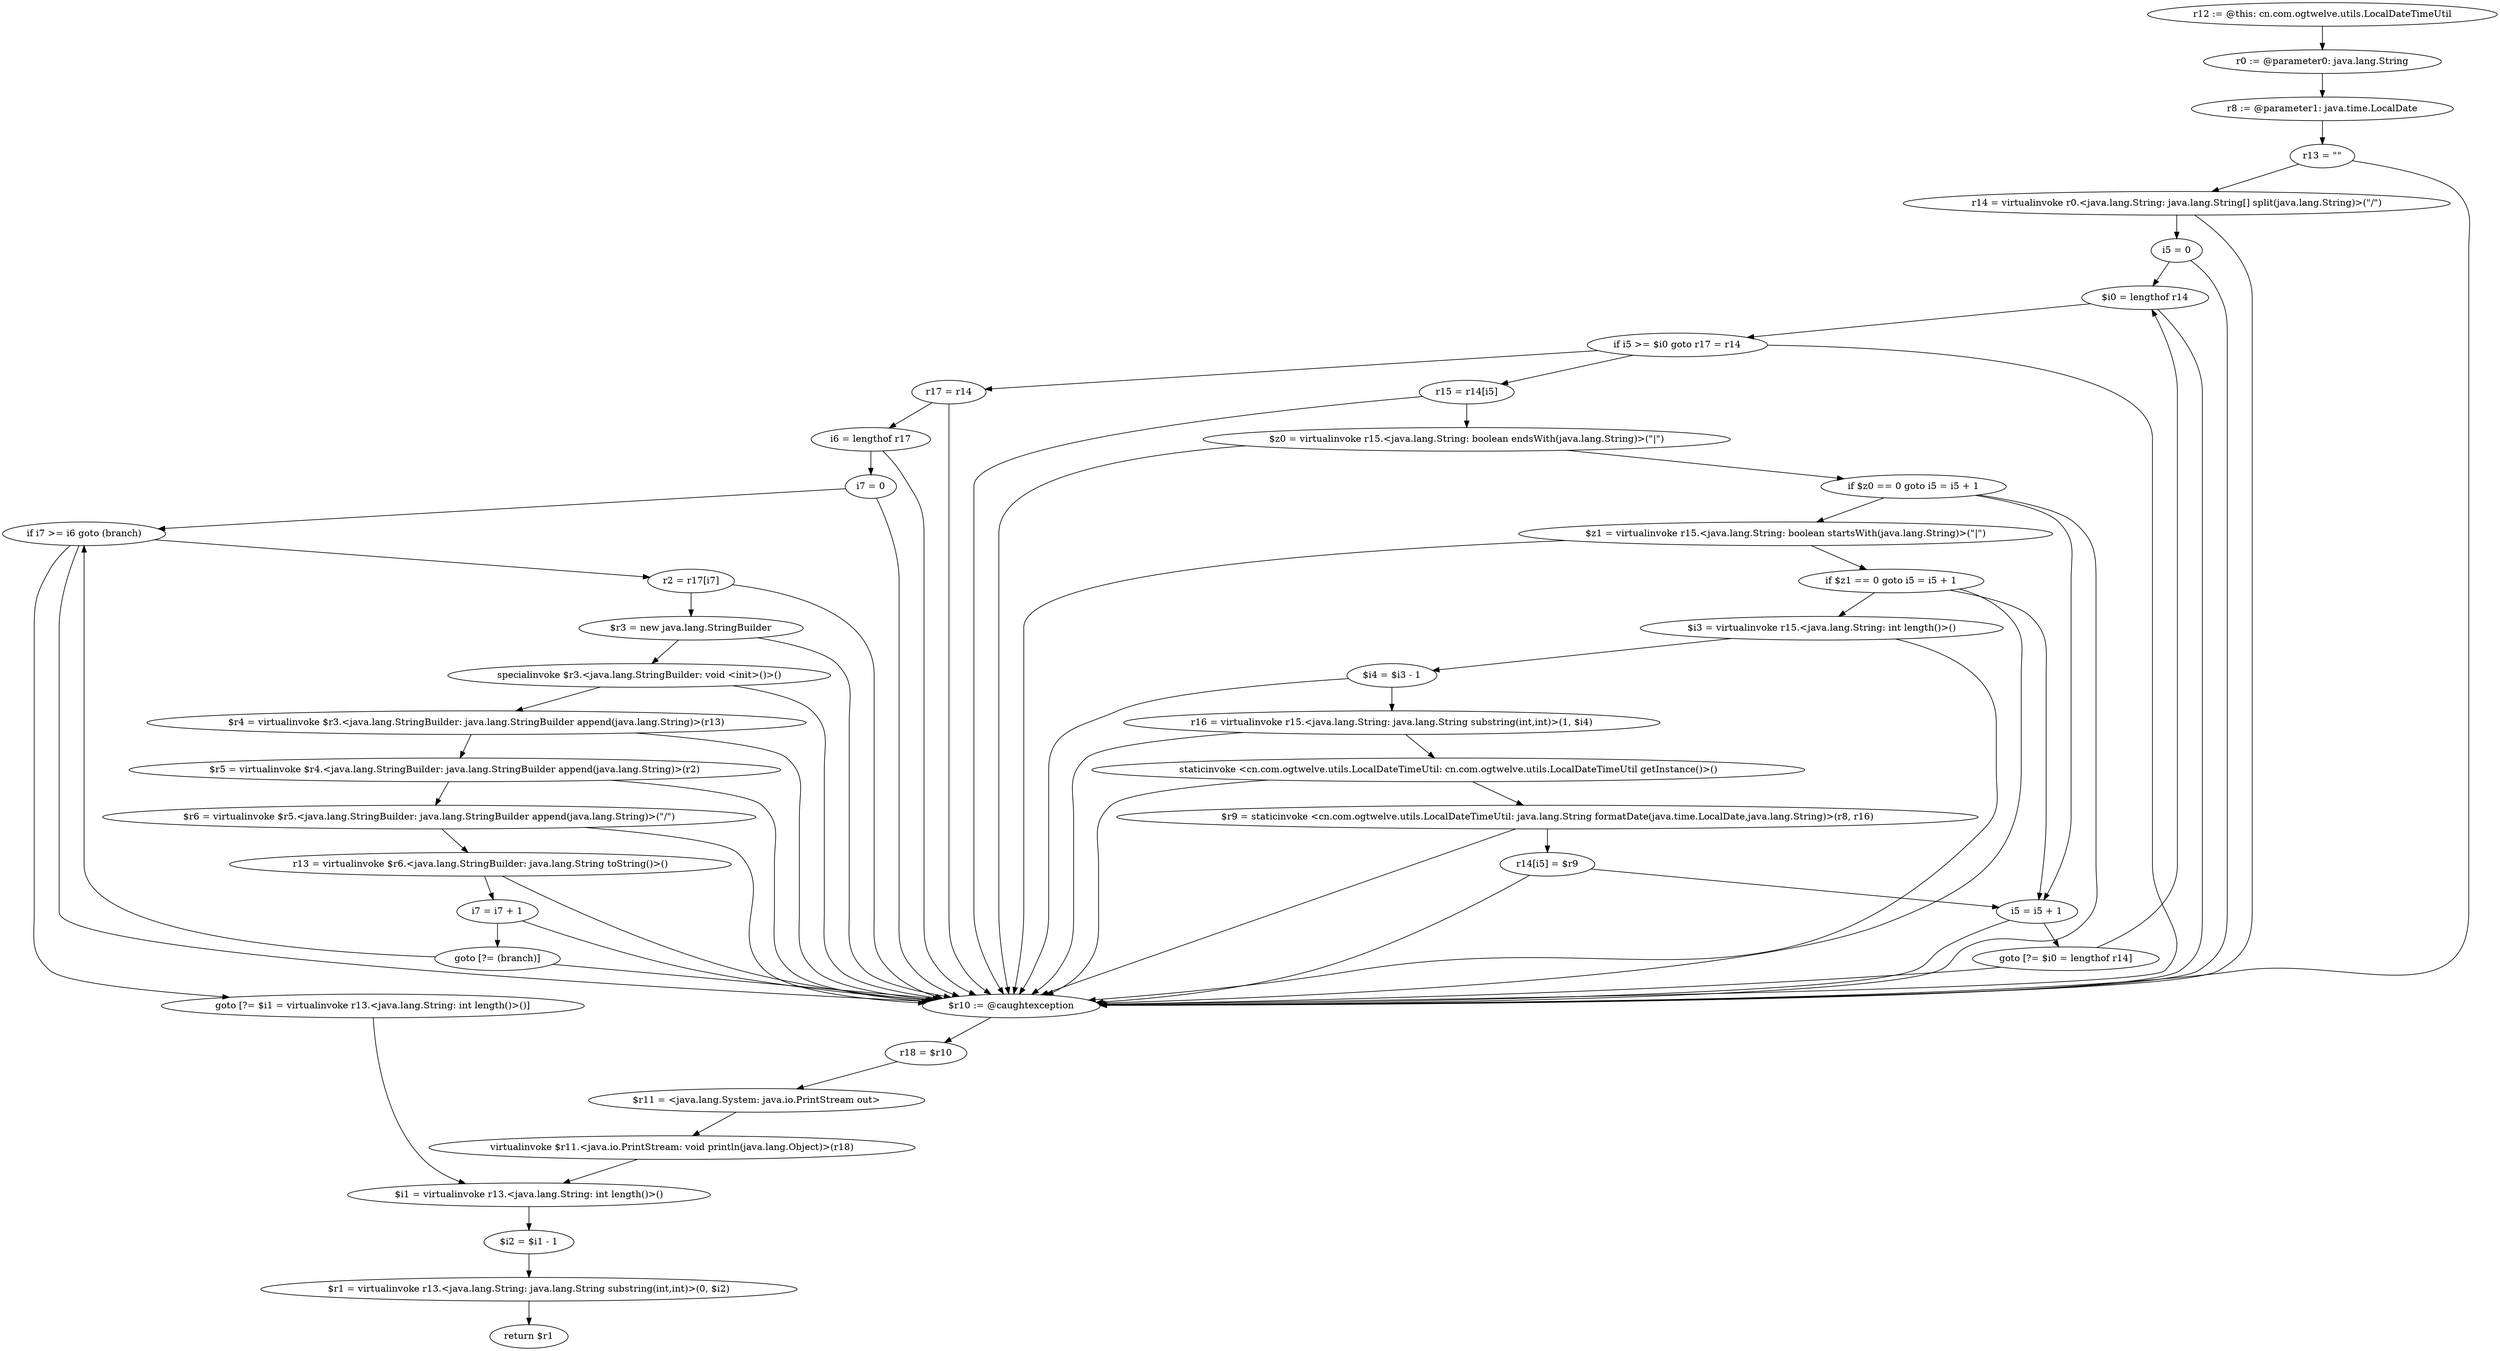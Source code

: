 digraph "unitGraph" {
    "r12 := @this: cn.com.ogtwelve.utils.LocalDateTimeUtil"
    "r0 := @parameter0: java.lang.String"
    "r8 := @parameter1: java.time.LocalDate"
    "r13 = \"\""
    "r14 = virtualinvoke r0.<java.lang.String: java.lang.String[] split(java.lang.String)>(\"/\")"
    "i5 = 0"
    "$i0 = lengthof r14"
    "if i5 >= $i0 goto r17 = r14"
    "r15 = r14[i5]"
    "$z0 = virtualinvoke r15.<java.lang.String: boolean endsWith(java.lang.String)>(\"|\")"
    "if $z0 == 0 goto i5 = i5 + 1"
    "$z1 = virtualinvoke r15.<java.lang.String: boolean startsWith(java.lang.String)>(\"|\")"
    "if $z1 == 0 goto i5 = i5 + 1"
    "$i3 = virtualinvoke r15.<java.lang.String: int length()>()"
    "$i4 = $i3 - 1"
    "r16 = virtualinvoke r15.<java.lang.String: java.lang.String substring(int,int)>(1, $i4)"
    "staticinvoke <cn.com.ogtwelve.utils.LocalDateTimeUtil: cn.com.ogtwelve.utils.LocalDateTimeUtil getInstance()>()"
    "$r9 = staticinvoke <cn.com.ogtwelve.utils.LocalDateTimeUtil: java.lang.String formatDate(java.time.LocalDate,java.lang.String)>(r8, r16)"
    "r14[i5] = $r9"
    "i5 = i5 + 1"
    "goto [?= $i0 = lengthof r14]"
    "r17 = r14"
    "i6 = lengthof r17"
    "i7 = 0"
    "if i7 >= i6 goto (branch)"
    "r2 = r17[i7]"
    "$r3 = new java.lang.StringBuilder"
    "specialinvoke $r3.<java.lang.StringBuilder: void <init>()>()"
    "$r4 = virtualinvoke $r3.<java.lang.StringBuilder: java.lang.StringBuilder append(java.lang.String)>(r13)"
    "$r5 = virtualinvoke $r4.<java.lang.StringBuilder: java.lang.StringBuilder append(java.lang.String)>(r2)"
    "$r6 = virtualinvoke $r5.<java.lang.StringBuilder: java.lang.StringBuilder append(java.lang.String)>(\"/\")"
    "r13 = virtualinvoke $r6.<java.lang.StringBuilder: java.lang.String toString()>()"
    "i7 = i7 + 1"
    "goto [?= (branch)]"
    "goto [?= $i1 = virtualinvoke r13.<java.lang.String: int length()>()]"
    "$r10 := @caughtexception"
    "r18 = $r10"
    "$r11 = <java.lang.System: java.io.PrintStream out>"
    "virtualinvoke $r11.<java.io.PrintStream: void println(java.lang.Object)>(r18)"
    "$i1 = virtualinvoke r13.<java.lang.String: int length()>()"
    "$i2 = $i1 - 1"
    "$r1 = virtualinvoke r13.<java.lang.String: java.lang.String substring(int,int)>(0, $i2)"
    "return $r1"
    "r12 := @this: cn.com.ogtwelve.utils.LocalDateTimeUtil"->"r0 := @parameter0: java.lang.String";
    "r0 := @parameter0: java.lang.String"->"r8 := @parameter1: java.time.LocalDate";
    "r8 := @parameter1: java.time.LocalDate"->"r13 = \"\"";
    "r13 = \"\""->"r14 = virtualinvoke r0.<java.lang.String: java.lang.String[] split(java.lang.String)>(\"/\")";
    "r13 = \"\""->"$r10 := @caughtexception";
    "r14 = virtualinvoke r0.<java.lang.String: java.lang.String[] split(java.lang.String)>(\"/\")"->"i5 = 0";
    "r14 = virtualinvoke r0.<java.lang.String: java.lang.String[] split(java.lang.String)>(\"/\")"->"$r10 := @caughtexception";
    "i5 = 0"->"$i0 = lengthof r14";
    "i5 = 0"->"$r10 := @caughtexception";
    "$i0 = lengthof r14"->"if i5 >= $i0 goto r17 = r14";
    "$i0 = lengthof r14"->"$r10 := @caughtexception";
    "if i5 >= $i0 goto r17 = r14"->"r15 = r14[i5]";
    "if i5 >= $i0 goto r17 = r14"->"r17 = r14";
    "if i5 >= $i0 goto r17 = r14"->"$r10 := @caughtexception";
    "r15 = r14[i5]"->"$z0 = virtualinvoke r15.<java.lang.String: boolean endsWith(java.lang.String)>(\"|\")";
    "r15 = r14[i5]"->"$r10 := @caughtexception";
    "$z0 = virtualinvoke r15.<java.lang.String: boolean endsWith(java.lang.String)>(\"|\")"->"if $z0 == 0 goto i5 = i5 + 1";
    "$z0 = virtualinvoke r15.<java.lang.String: boolean endsWith(java.lang.String)>(\"|\")"->"$r10 := @caughtexception";
    "if $z0 == 0 goto i5 = i5 + 1"->"$z1 = virtualinvoke r15.<java.lang.String: boolean startsWith(java.lang.String)>(\"|\")";
    "if $z0 == 0 goto i5 = i5 + 1"->"i5 = i5 + 1";
    "if $z0 == 0 goto i5 = i5 + 1"->"$r10 := @caughtexception";
    "$z1 = virtualinvoke r15.<java.lang.String: boolean startsWith(java.lang.String)>(\"|\")"->"if $z1 == 0 goto i5 = i5 + 1";
    "$z1 = virtualinvoke r15.<java.lang.String: boolean startsWith(java.lang.String)>(\"|\")"->"$r10 := @caughtexception";
    "if $z1 == 0 goto i5 = i5 + 1"->"$i3 = virtualinvoke r15.<java.lang.String: int length()>()";
    "if $z1 == 0 goto i5 = i5 + 1"->"i5 = i5 + 1";
    "if $z1 == 0 goto i5 = i5 + 1"->"$r10 := @caughtexception";
    "$i3 = virtualinvoke r15.<java.lang.String: int length()>()"->"$i4 = $i3 - 1";
    "$i3 = virtualinvoke r15.<java.lang.String: int length()>()"->"$r10 := @caughtexception";
    "$i4 = $i3 - 1"->"r16 = virtualinvoke r15.<java.lang.String: java.lang.String substring(int,int)>(1, $i4)";
    "$i4 = $i3 - 1"->"$r10 := @caughtexception";
    "r16 = virtualinvoke r15.<java.lang.String: java.lang.String substring(int,int)>(1, $i4)"->"staticinvoke <cn.com.ogtwelve.utils.LocalDateTimeUtil: cn.com.ogtwelve.utils.LocalDateTimeUtil getInstance()>()";
    "r16 = virtualinvoke r15.<java.lang.String: java.lang.String substring(int,int)>(1, $i4)"->"$r10 := @caughtexception";
    "staticinvoke <cn.com.ogtwelve.utils.LocalDateTimeUtil: cn.com.ogtwelve.utils.LocalDateTimeUtil getInstance()>()"->"$r9 = staticinvoke <cn.com.ogtwelve.utils.LocalDateTimeUtil: java.lang.String formatDate(java.time.LocalDate,java.lang.String)>(r8, r16)";
    "staticinvoke <cn.com.ogtwelve.utils.LocalDateTimeUtil: cn.com.ogtwelve.utils.LocalDateTimeUtil getInstance()>()"->"$r10 := @caughtexception";
    "$r9 = staticinvoke <cn.com.ogtwelve.utils.LocalDateTimeUtil: java.lang.String formatDate(java.time.LocalDate,java.lang.String)>(r8, r16)"->"r14[i5] = $r9";
    "$r9 = staticinvoke <cn.com.ogtwelve.utils.LocalDateTimeUtil: java.lang.String formatDate(java.time.LocalDate,java.lang.String)>(r8, r16)"->"$r10 := @caughtexception";
    "r14[i5] = $r9"->"i5 = i5 + 1";
    "r14[i5] = $r9"->"$r10 := @caughtexception";
    "i5 = i5 + 1"->"goto [?= $i0 = lengthof r14]";
    "i5 = i5 + 1"->"$r10 := @caughtexception";
    "goto [?= $i0 = lengthof r14]"->"$i0 = lengthof r14";
    "goto [?= $i0 = lengthof r14]"->"$r10 := @caughtexception";
    "r17 = r14"->"i6 = lengthof r17";
    "r17 = r14"->"$r10 := @caughtexception";
    "i6 = lengthof r17"->"i7 = 0";
    "i6 = lengthof r17"->"$r10 := @caughtexception";
    "i7 = 0"->"if i7 >= i6 goto (branch)";
    "i7 = 0"->"$r10 := @caughtexception";
    "if i7 >= i6 goto (branch)"->"r2 = r17[i7]";
    "if i7 >= i6 goto (branch)"->"goto [?= $i1 = virtualinvoke r13.<java.lang.String: int length()>()]";
    "if i7 >= i6 goto (branch)"->"$r10 := @caughtexception";
    "r2 = r17[i7]"->"$r3 = new java.lang.StringBuilder";
    "r2 = r17[i7]"->"$r10 := @caughtexception";
    "$r3 = new java.lang.StringBuilder"->"specialinvoke $r3.<java.lang.StringBuilder: void <init>()>()";
    "$r3 = new java.lang.StringBuilder"->"$r10 := @caughtexception";
    "specialinvoke $r3.<java.lang.StringBuilder: void <init>()>()"->"$r4 = virtualinvoke $r3.<java.lang.StringBuilder: java.lang.StringBuilder append(java.lang.String)>(r13)";
    "specialinvoke $r3.<java.lang.StringBuilder: void <init>()>()"->"$r10 := @caughtexception";
    "$r4 = virtualinvoke $r3.<java.lang.StringBuilder: java.lang.StringBuilder append(java.lang.String)>(r13)"->"$r5 = virtualinvoke $r4.<java.lang.StringBuilder: java.lang.StringBuilder append(java.lang.String)>(r2)";
    "$r4 = virtualinvoke $r3.<java.lang.StringBuilder: java.lang.StringBuilder append(java.lang.String)>(r13)"->"$r10 := @caughtexception";
    "$r5 = virtualinvoke $r4.<java.lang.StringBuilder: java.lang.StringBuilder append(java.lang.String)>(r2)"->"$r6 = virtualinvoke $r5.<java.lang.StringBuilder: java.lang.StringBuilder append(java.lang.String)>(\"/\")";
    "$r5 = virtualinvoke $r4.<java.lang.StringBuilder: java.lang.StringBuilder append(java.lang.String)>(r2)"->"$r10 := @caughtexception";
    "$r6 = virtualinvoke $r5.<java.lang.StringBuilder: java.lang.StringBuilder append(java.lang.String)>(\"/\")"->"r13 = virtualinvoke $r6.<java.lang.StringBuilder: java.lang.String toString()>()";
    "$r6 = virtualinvoke $r5.<java.lang.StringBuilder: java.lang.StringBuilder append(java.lang.String)>(\"/\")"->"$r10 := @caughtexception";
    "r13 = virtualinvoke $r6.<java.lang.StringBuilder: java.lang.String toString()>()"->"i7 = i7 + 1";
    "r13 = virtualinvoke $r6.<java.lang.StringBuilder: java.lang.String toString()>()"->"$r10 := @caughtexception";
    "i7 = i7 + 1"->"goto [?= (branch)]";
    "i7 = i7 + 1"->"$r10 := @caughtexception";
    "goto [?= (branch)]"->"if i7 >= i6 goto (branch)";
    "goto [?= (branch)]"->"$r10 := @caughtexception";
    "goto [?= $i1 = virtualinvoke r13.<java.lang.String: int length()>()]"->"$i1 = virtualinvoke r13.<java.lang.String: int length()>()";
    "$r10 := @caughtexception"->"r18 = $r10";
    "r18 = $r10"->"$r11 = <java.lang.System: java.io.PrintStream out>";
    "$r11 = <java.lang.System: java.io.PrintStream out>"->"virtualinvoke $r11.<java.io.PrintStream: void println(java.lang.Object)>(r18)";
    "virtualinvoke $r11.<java.io.PrintStream: void println(java.lang.Object)>(r18)"->"$i1 = virtualinvoke r13.<java.lang.String: int length()>()";
    "$i1 = virtualinvoke r13.<java.lang.String: int length()>()"->"$i2 = $i1 - 1";
    "$i2 = $i1 - 1"->"$r1 = virtualinvoke r13.<java.lang.String: java.lang.String substring(int,int)>(0, $i2)";
    "$r1 = virtualinvoke r13.<java.lang.String: java.lang.String substring(int,int)>(0, $i2)"->"return $r1";
}
